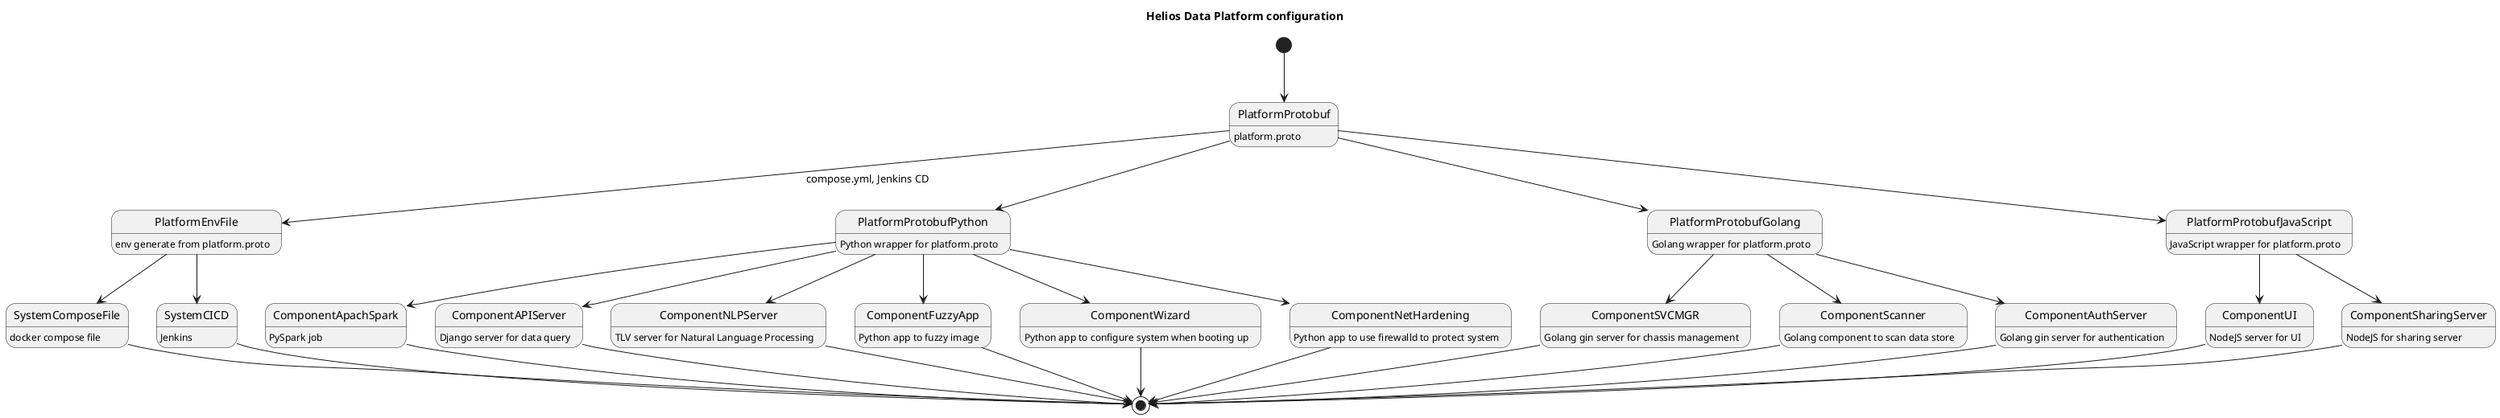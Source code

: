 @startuml

title Helios Data Platform configuration

PlatformProtobuf: platform.proto
PlatformEnvFile: env generate from platform.proto
PlatformProtobufPython: Python wrapper for platform.proto
PlatformProtobufGolang: Golang wrapper for platform.proto
PlatformProtobufJavaScript: JavaScript wrapper for platform.proto

ComponentApachSpark: PySpark job
ComponentAPIServer: Django server for data query
ComponentNLPServer: TLV server for Natural Language Processing
ComponentFuzzyApp: Python app to fuzzy image
ComponentWizard: Python app to configure system when booting up
ComponentNetHardening: Python app to use firewalld to protect system

ComponentSVCMGR: Golang gin server for chassis management
ComponentScanner: Golang component to scan data store
ComponentAuthServer: Golang gin server for authentication

ComponentUI: NodeJS server for UI
ComponentSharingServer: NodeJS for sharing server

SystemComposeFile: docker compose file
SystemCICD: Jenkins

[*] --> PlatformProtobuf
PlatformProtobuf --> PlatformEnvFile: compose.yml, Jenkins CD
PlatformProtobuf --> PlatformProtobufPython
PlatformProtobuf --> PlatformProtobufGolang
PlatformProtobuf --> PlatformProtobufJavaScript
PlatformEnvFile --> SystemComposeFile
PlatformEnvFile --> SystemCICD
PlatformProtobufPython --> ComponentApachSpark
PlatformProtobufPython --> ComponentAPIServer
PlatformProtobufPython --> ComponentNLPServer
PlatformProtobufPython --> ComponentFuzzyApp
PlatformProtobufPython --> ComponentWizard
PlatformProtobufPython --> ComponentNetHardening
PlatformProtobufGolang --> ComponentSVCMGR
PlatformProtobufGolang --> ComponentScanner
PlatformProtobufGolang --> ComponentAuthServer
PlatformProtobufJavaScript --> ComponentUI
PlatformProtobufJavaScript --> ComponentSharingServer
SystemComposeFile --> [*]
SystemCICD --> [*]
ComponentApachSpark --> [*]
ComponentAPIServer --> [*]
ComponentNLPServer --> [*]
ComponentFuzzyApp --> [*]
ComponentWizard --> [*]
ComponentNetHardening --> [*]
ComponentSVCMGR --> [*]
ComponentScanner --> [*]
ComponentAuthServer --> [*]
ComponentUI --> [*]
ComponentSharingServer --> [*]

@enduml 

